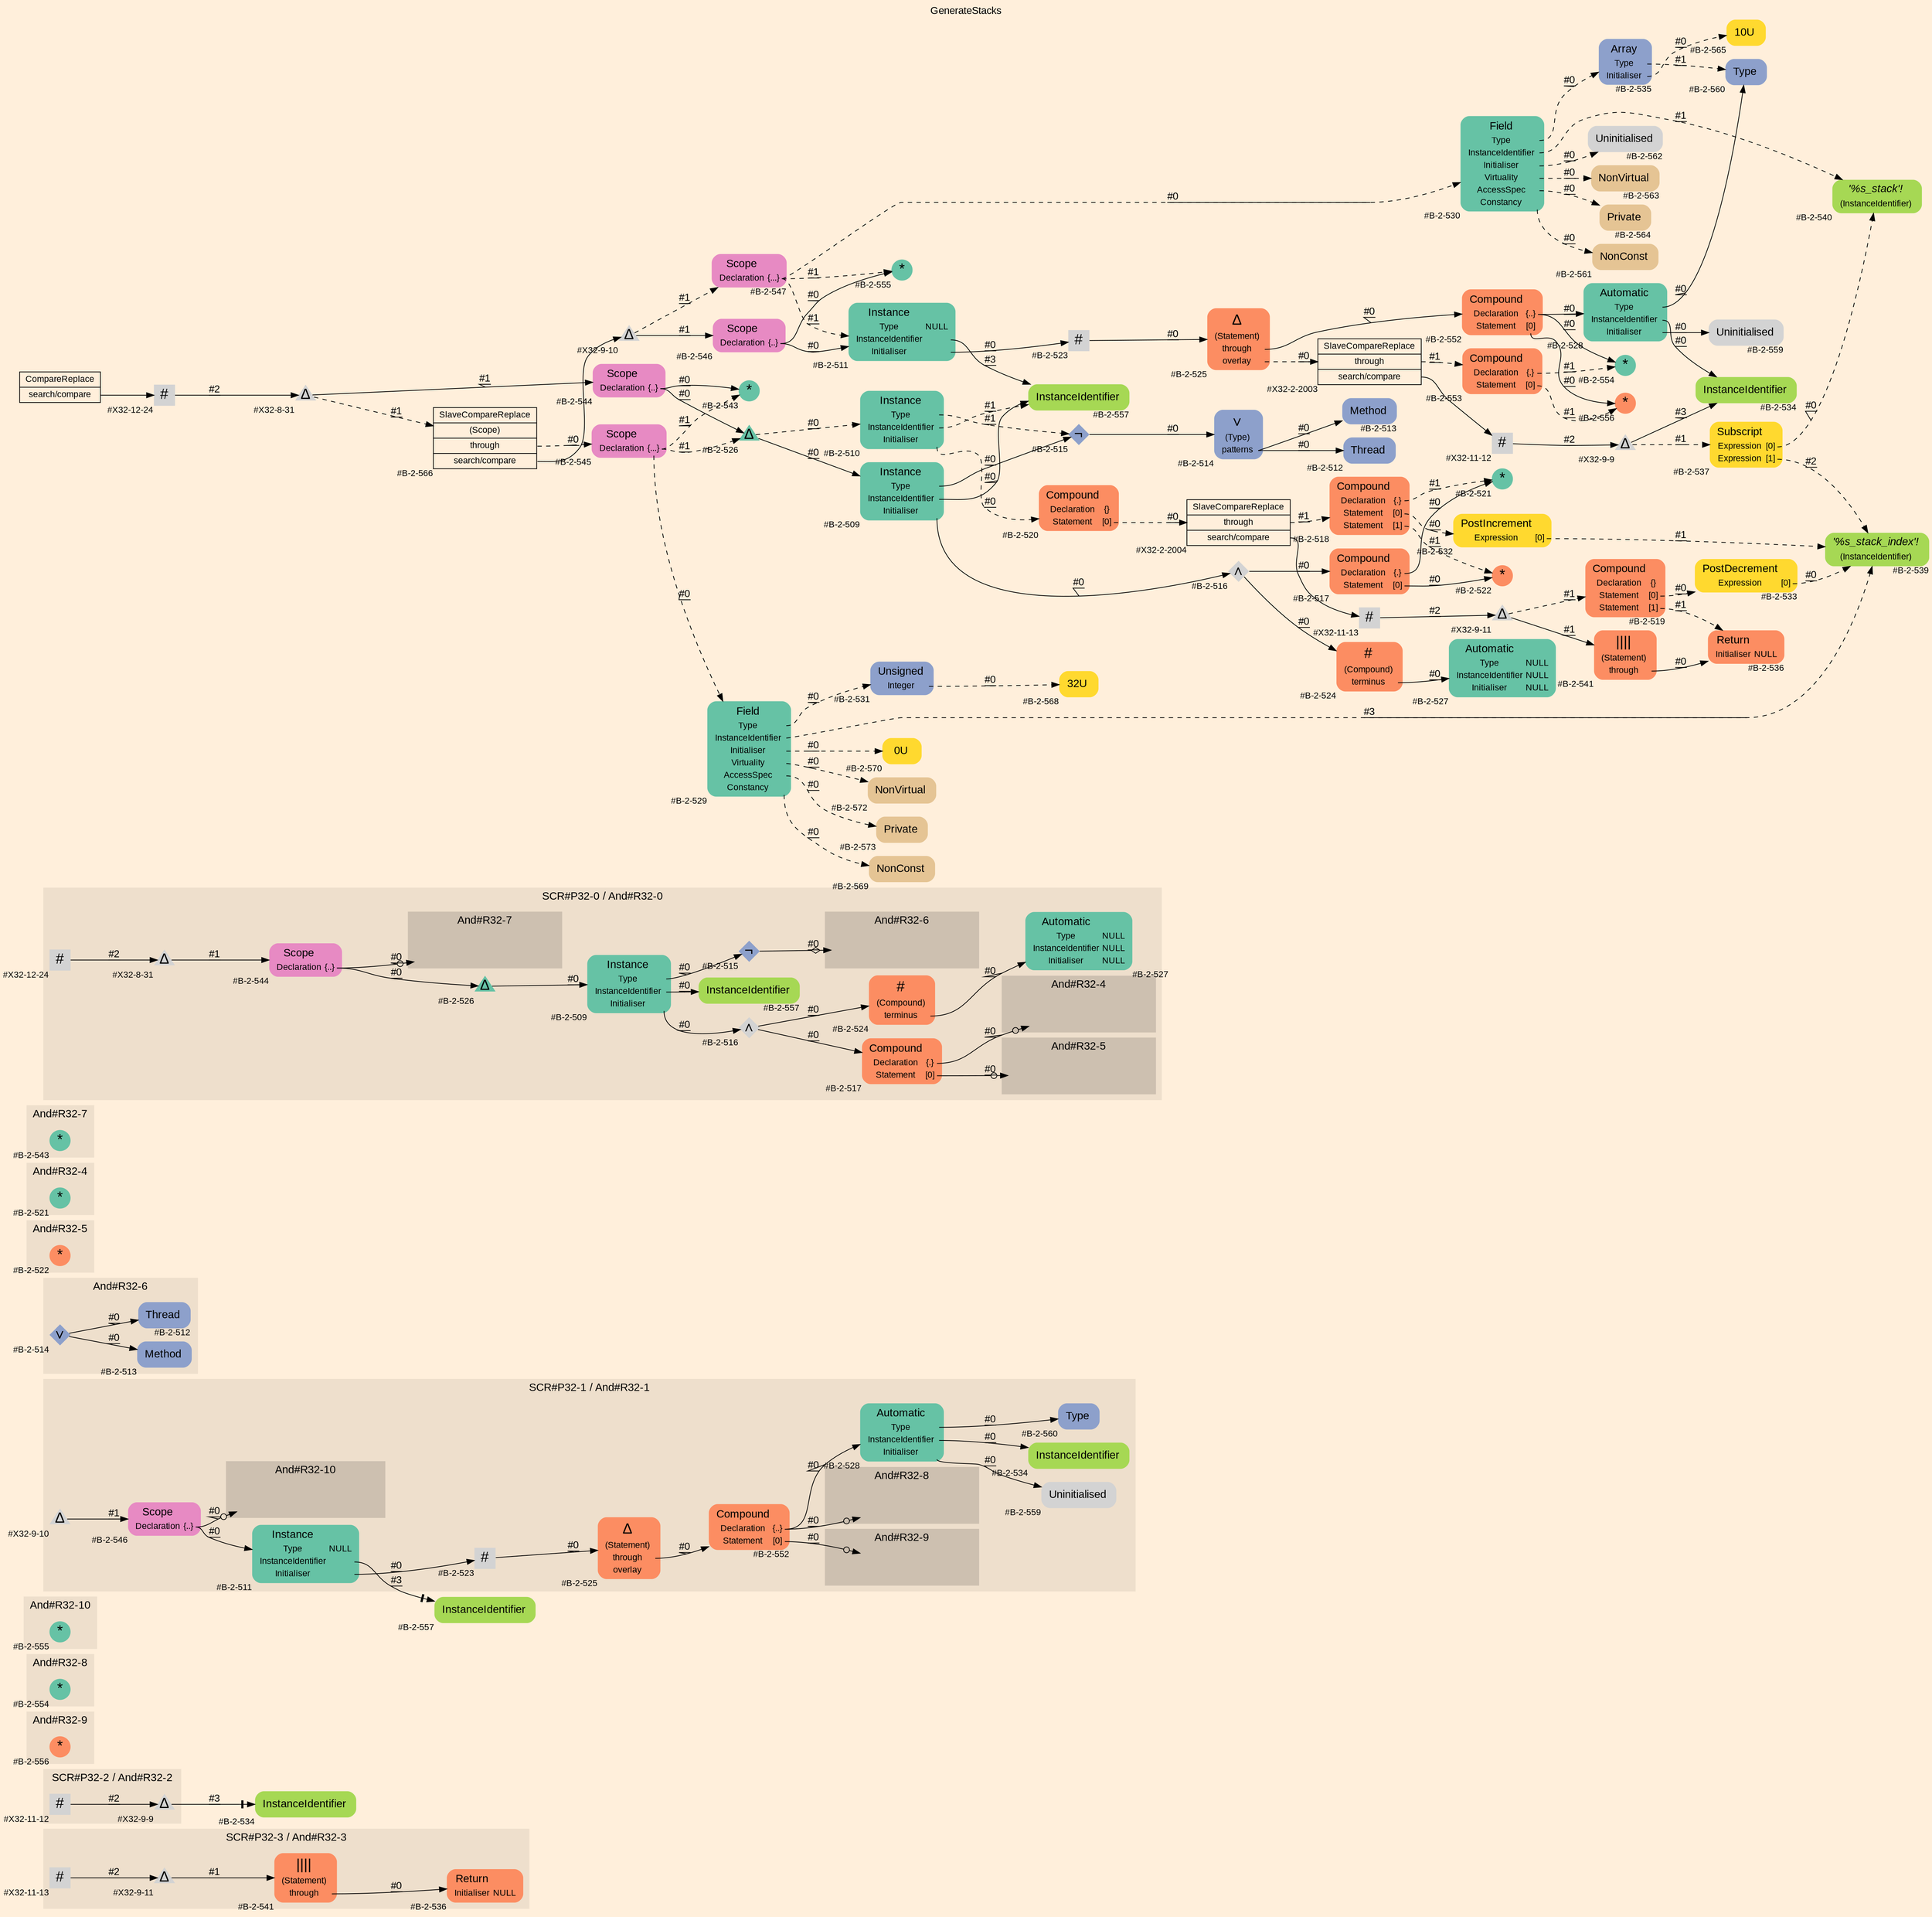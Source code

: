 digraph "GenerateStacks" {
label = "GenerateStacks"
labelloc = t
graph [
    rankdir = "LR"
    ranksep = 0.3
    bgcolor = antiquewhite1
    color = black
    fontcolor = black
    fontname = "Arial"
];
node [
    fontname = "Arial"
];
edge [
    fontname = "Arial"
];

// -------------------- figure And#R32-3 --------------------
// -------- region And#R32-3 ----------
subgraph "clusterAnd#R32-3" {
    label = "SCR#P32-3 / And#R32-3"
    style = "filled"
    color = antiquewhite2
    fontsize = "15"
    // -------- block And#R32-3/#X32-11-13 ----------
    "And#R32-3/#X32-11-13" [
        shape = "square"
        xlabel = "#X32-11-13"
        fontsize = "12"
        fontcolor = black
        label = <<FONT POINT-SIZE="20" COLOR="black">#</FONT>>
        style = "filled"
        penwidth = 0.0
        fixedsize = true
        width = 0.4
        height = 0.4
    ];
    
    // -------- block And#R32-3/#B-2-541 ----------
    "And#R32-3/#B-2-541" [
        shape = "plaintext"
        fillcolor = "/set28/2"
        xlabel = "#B-2-541"
        fontsize = "12"
        fontcolor = black
        label = <<TABLE BORDER="0" CELLBORDER="0" CELLSPACING="0">
         <TR><TD><FONT POINT-SIZE="20" COLOR="black">||||</FONT></TD><TD></TD></TR>
         <TR><TD><FONT POINT-SIZE="12" COLOR="black">(Statement)</FONT></TD><TD PORT="port0"></TD></TR>
         <TR><TD><FONT POINT-SIZE="12" COLOR="black">through</FONT></TD><TD PORT="port1"></TD></TR>
        </TABLE>>
        style = "rounded,filled"
    ];
    
    // -------- block And#R32-3/#X32-9-11 ----------
    "And#R32-3/#X32-9-11" [
        shape = "triangle"
        xlabel = "#X32-9-11"
        fontsize = "12"
        fontcolor = black
        label = <<FONT POINT-SIZE="20" COLOR="black">Δ</FONT>>
        style = "filled"
        penwidth = 0.0
        fixedsize = true
        width = 0.4
        height = 0.4
    ];
    
    // -------- block And#R32-3/#B-2-536 ----------
    "And#R32-3/#B-2-536" [
        shape = "plaintext"
        fillcolor = "/set28/2"
        xlabel = "#B-2-536"
        fontsize = "12"
        fontcolor = black
        label = <<TABLE BORDER="0" CELLBORDER="0" CELLSPACING="0">
         <TR><TD><FONT POINT-SIZE="15" COLOR="black">Return</FONT></TD><TD></TD></TR>
         <TR><TD><FONT POINT-SIZE="12" COLOR="black">Initialiser</FONT></TD><TD PORT="port0"><FONT POINT-SIZE="12" COLOR="black">NULL</FONT></TD></TR>
        </TABLE>>
        style = "rounded,filled"
    ];
    
}

"And#R32-3/#X32-11-13" -> "And#R32-3/#X32-9-11" [
    label = "#2"
    decorate = true
    color = black
    fontcolor = black
];

"And#R32-3/#B-2-541":port1 -> "And#R32-3/#B-2-536" [
    label = "#0"
    decorate = true
    color = black
    fontcolor = black
];

"And#R32-3/#X32-9-11" -> "And#R32-3/#B-2-541" [
    label = "#1"
    decorate = true
    color = black
    fontcolor = black
];


// -------------------- figure And#R32-2 --------------------
// -------- region And#R32-2 ----------
subgraph "clusterAnd#R32-2" {
    label = "SCR#P32-2 / And#R32-2"
    style = "filled"
    color = antiquewhite2
    fontsize = "15"
    // -------- block And#R32-2/#X32-11-12 ----------
    "And#R32-2/#X32-11-12" [
        shape = "square"
        xlabel = "#X32-11-12"
        fontsize = "12"
        fontcolor = black
        label = <<FONT POINT-SIZE="20" COLOR="black">#</FONT>>
        style = "filled"
        penwidth = 0.0
        fixedsize = true
        width = 0.4
        height = 0.4
    ];
    
    // -------- block And#R32-2/#X32-9-9 ----------
    "And#R32-2/#X32-9-9" [
        shape = "triangle"
        xlabel = "#X32-9-9"
        fontsize = "12"
        fontcolor = black
        label = <<FONT POINT-SIZE="20" COLOR="black">Δ</FONT>>
        style = "filled"
        penwidth = 0.0
        fixedsize = true
        width = 0.4
        height = 0.4
    ];
    
}

// -------- block And#R32-2/#B-2-534 ----------
"And#R32-2/#B-2-534" [
    shape = "plaintext"
    fillcolor = "/set28/5"
    xlabel = "#B-2-534"
    fontsize = "12"
    fontcolor = black
    label = <<TABLE BORDER="0" CELLBORDER="0" CELLSPACING="0">
     <TR><TD><FONT POINT-SIZE="15" COLOR="black">InstanceIdentifier</FONT></TD><TD></TD></TR>
    </TABLE>>
    style = "rounded,filled"
];

"And#R32-2/#X32-11-12" -> "And#R32-2/#X32-9-9" [
    label = "#2"
    decorate = true
    color = black
    fontcolor = black
];

"And#R32-2/#X32-9-9" -> "And#R32-2/#B-2-534" [
    arrowhead="normalnonetee"
    label = "#3"
    decorate = true
    color = black
    fontcolor = black
];


// -------------------- figure And#R32-9 --------------------
// -------- region And#R32-9 ----------
subgraph "clusterAnd#R32-9" {
    label = "And#R32-9"
    style = "filled"
    color = antiquewhite2
    fontsize = "15"
    // -------- block And#R32-9/#B-2-556 ----------
    "And#R32-9/#B-2-556" [
        shape = "circle"
        fillcolor = "/set28/2"
        xlabel = "#B-2-556"
        fontsize = "12"
        fontcolor = black
        label = <<FONT POINT-SIZE="20" COLOR="black">*</FONT>>
        style = "filled"
        penwidth = 0.0
        fixedsize = true
        width = 0.4
        height = 0.4
    ];
    
}


// -------------------- figure And#R32-8 --------------------
// -------- region And#R32-8 ----------
subgraph "clusterAnd#R32-8" {
    label = "And#R32-8"
    style = "filled"
    color = antiquewhite2
    fontsize = "15"
    // -------- block And#R32-8/#B-2-554 ----------
    "And#R32-8/#B-2-554" [
        shape = "circle"
        fillcolor = "/set28/1"
        xlabel = "#B-2-554"
        fontsize = "12"
        fontcolor = black
        label = <<FONT POINT-SIZE="20" COLOR="black">*</FONT>>
        style = "filled"
        penwidth = 0.0
        fixedsize = true
        width = 0.4
        height = 0.4
    ];
    
}


// -------------------- figure And#R32-10 --------------------
// -------- region And#R32-10 ----------
subgraph "clusterAnd#R32-10" {
    label = "And#R32-10"
    style = "filled"
    color = antiquewhite2
    fontsize = "15"
    // -------- block And#R32-10/#B-2-555 ----------
    "And#R32-10/#B-2-555" [
        shape = "circle"
        fillcolor = "/set28/1"
        xlabel = "#B-2-555"
        fontsize = "12"
        fontcolor = black
        label = <<FONT POINT-SIZE="20" COLOR="black">*</FONT>>
        style = "filled"
        penwidth = 0.0
        fixedsize = true
        width = 0.4
        height = 0.4
    ];
    
}


// -------------------- figure And#R32-1 --------------------
// -------- region And#R32-1 ----------
subgraph "clusterAnd#R32-1" {
    label = "SCR#P32-1 / And#R32-1"
    style = "filled"
    color = antiquewhite2
    fontsize = "15"
    // -------- block And#R32-1/#B-2-552 ----------
    "And#R32-1/#B-2-552" [
        shape = "plaintext"
        fillcolor = "/set28/2"
        xlabel = "#B-2-552"
        fontsize = "12"
        fontcolor = black
        label = <<TABLE BORDER="0" CELLBORDER="0" CELLSPACING="0">
         <TR><TD><FONT POINT-SIZE="15" COLOR="black">Compound</FONT></TD><TD></TD></TR>
         <TR><TD><FONT POINT-SIZE="12" COLOR="black">Declaration</FONT></TD><TD PORT="port0"><FONT POINT-SIZE="12" COLOR="black">{..}</FONT></TD></TR>
         <TR><TD><FONT POINT-SIZE="12" COLOR="black">Statement</FONT></TD><TD PORT="port1"><FONT POINT-SIZE="12" COLOR="black">[0]</FONT></TD></TR>
        </TABLE>>
        style = "rounded,filled"
    ];
    
    // -------- block And#R32-1/#B-2-534 ----------
    "And#R32-1/#B-2-534" [
        shape = "plaintext"
        fillcolor = "/set28/5"
        xlabel = "#B-2-534"
        fontsize = "12"
        fontcolor = black
        label = <<TABLE BORDER="0" CELLBORDER="0" CELLSPACING="0">
         <TR><TD><FONT POINT-SIZE="15" COLOR="black">InstanceIdentifier</FONT></TD><TD></TD></TR>
        </TABLE>>
        style = "rounded,filled"
    ];
    
    // -------- block And#R32-1/#B-2-546 ----------
    "And#R32-1/#B-2-546" [
        shape = "plaintext"
        fillcolor = "/set28/4"
        xlabel = "#B-2-546"
        fontsize = "12"
        fontcolor = black
        label = <<TABLE BORDER="0" CELLBORDER="0" CELLSPACING="0">
         <TR><TD><FONT POINT-SIZE="15" COLOR="black">Scope</FONT></TD><TD></TD></TR>
         <TR><TD><FONT POINT-SIZE="12" COLOR="black">Declaration</FONT></TD><TD PORT="port0"><FONT POINT-SIZE="12" COLOR="black">{..}</FONT></TD></TR>
        </TABLE>>
        style = "rounded,filled"
    ];
    
    // -------- block And#R32-1/#B-2-559 ----------
    "And#R32-1/#B-2-559" [
        shape = "plaintext"
        xlabel = "#B-2-559"
        fontsize = "12"
        fontcolor = black
        label = <<TABLE BORDER="0" CELLBORDER="0" CELLSPACING="0">
         <TR><TD><FONT POINT-SIZE="15" COLOR="black">Uninitialised</FONT></TD><TD></TD></TR>
        </TABLE>>
        style = "rounded,filled"
    ];
    
    // -------- block And#R32-1/#X32-9-10 ----------
    "And#R32-1/#X32-9-10" [
        shape = "triangle"
        xlabel = "#X32-9-10"
        fontsize = "12"
        fontcolor = black
        label = <<FONT POINT-SIZE="20" COLOR="black">Δ</FONT>>
        style = "filled"
        penwidth = 0.0
        fixedsize = true
        width = 0.4
        height = 0.4
    ];
    
    // -------- block And#R32-1/#B-2-528 ----------
    "And#R32-1/#B-2-528" [
        shape = "plaintext"
        fillcolor = "/set28/1"
        xlabel = "#B-2-528"
        fontsize = "12"
        fontcolor = black
        label = <<TABLE BORDER="0" CELLBORDER="0" CELLSPACING="0">
         <TR><TD><FONT POINT-SIZE="15" COLOR="black">Automatic</FONT></TD><TD></TD></TR>
         <TR><TD><FONT POINT-SIZE="12" COLOR="black">Type</FONT></TD><TD PORT="port0"></TD></TR>
         <TR><TD><FONT POINT-SIZE="12" COLOR="black">InstanceIdentifier</FONT></TD><TD PORT="port1"></TD></TR>
         <TR><TD><FONT POINT-SIZE="12" COLOR="black">Initialiser</FONT></TD><TD PORT="port2"></TD></TR>
        </TABLE>>
        style = "rounded,filled"
    ];
    
    // -------- block And#R32-1/#B-2-523 ----------
    "And#R32-1/#B-2-523" [
        shape = "square"
        xlabel = "#B-2-523"
        fontsize = "12"
        fontcolor = black
        label = <<FONT POINT-SIZE="20" COLOR="black">#</FONT>>
        style = "filled"
        penwidth = 0.0
        fixedsize = true
        width = 0.4
        height = 0.4
    ];
    
    // -------- block And#R32-1/#B-2-511 ----------
    "And#R32-1/#B-2-511" [
        shape = "plaintext"
        fillcolor = "/set28/1"
        xlabel = "#B-2-511"
        fontsize = "12"
        fontcolor = black
        label = <<TABLE BORDER="0" CELLBORDER="0" CELLSPACING="0">
         <TR><TD><FONT POINT-SIZE="15" COLOR="black">Instance</FONT></TD><TD></TD></TR>
         <TR><TD><FONT POINT-SIZE="12" COLOR="black">Type</FONT></TD><TD PORT="port0"><FONT POINT-SIZE="12" COLOR="black">NULL</FONT></TD></TR>
         <TR><TD><FONT POINT-SIZE="12" COLOR="black">InstanceIdentifier</FONT></TD><TD PORT="port1"></TD></TR>
         <TR><TD><FONT POINT-SIZE="12" COLOR="black">Initialiser</FONT></TD><TD PORT="port2"></TD></TR>
        </TABLE>>
        style = "rounded,filled"
    ];
    
    // -------- block And#R32-1/#B-2-525 ----------
    "And#R32-1/#B-2-525" [
        shape = "plaintext"
        fillcolor = "/set28/2"
        xlabel = "#B-2-525"
        fontsize = "12"
        fontcolor = black
        label = <<TABLE BORDER="0" CELLBORDER="0" CELLSPACING="0">
         <TR><TD><FONT POINT-SIZE="20" COLOR="black">Δ</FONT></TD><TD></TD></TR>
         <TR><TD><FONT POINT-SIZE="12" COLOR="black">(Statement)</FONT></TD><TD PORT="port0"></TD></TR>
         <TR><TD><FONT POINT-SIZE="12" COLOR="black">through</FONT></TD><TD PORT="port1"></TD></TR>
         <TR><TD><FONT POINT-SIZE="12" COLOR="black">overlay</FONT></TD><TD PORT="port2"></TD></TR>
        </TABLE>>
        style = "rounded,filled"
    ];
    
    // -------- block And#R32-1/#B-2-560 ----------
    "And#R32-1/#B-2-560" [
        shape = "plaintext"
        fillcolor = "/set28/3"
        xlabel = "#B-2-560"
        fontsize = "12"
        fontcolor = black
        label = <<TABLE BORDER="0" CELLBORDER="0" CELLSPACING="0">
         <TR><TD><FONT POINT-SIZE="15" COLOR="black">Type</FONT></TD><TD></TD></TR>
        </TABLE>>
        style = "rounded,filled"
    ];
    
    // -------- region And#R32-1/And#R32-8 ----------
    subgraph "clusterAnd#R32-1/And#R32-8" {
        label = "And#R32-8"
        style = "filled"
        color = antiquewhite3
        fontsize = "15"
        // -------- block And#R32-1/And#R32-8/#B-2-554 ----------
        "And#R32-1/And#R32-8/#B-2-554" [
            shape = none
            fillcolor = "/set28/1"
            xlabel = "#B-2-554"
            fontsize = "12"
            fontcolor = black
            style = "invisible"
        ];
        
    }
    
    // -------- region And#R32-1/And#R32-9 ----------
    subgraph "clusterAnd#R32-1/And#R32-9" {
        label = "And#R32-9"
        style = "filled"
        color = antiquewhite3
        fontsize = "15"
        // -------- block And#R32-1/And#R32-9/#B-2-556 ----------
        "And#R32-1/And#R32-9/#B-2-556" [
            shape = none
            fillcolor = "/set28/2"
            xlabel = "#B-2-556"
            fontsize = "12"
            fontcolor = black
            style = "invisible"
        ];
        
    }
    
    // -------- region And#R32-1/And#R32-10 ----------
    subgraph "clusterAnd#R32-1/And#R32-10" {
        label = "And#R32-10"
        style = "filled"
        color = antiquewhite3
        fontsize = "15"
        // -------- block And#R32-1/And#R32-10/#B-2-555 ----------
        "And#R32-1/And#R32-10/#B-2-555" [
            shape = none
            fillcolor = "/set28/1"
            xlabel = "#B-2-555"
            fontsize = "12"
            fontcolor = black
            style = "invisible"
        ];
        
    }
    
}

// -------- block And#R32-1/#B-2-557 ----------
"And#R32-1/#B-2-557" [
    shape = "plaintext"
    fillcolor = "/set28/5"
    xlabel = "#B-2-557"
    fontsize = "12"
    fontcolor = black
    label = <<TABLE BORDER="0" CELLBORDER="0" CELLSPACING="0">
     <TR><TD><FONT POINT-SIZE="15" COLOR="black">InstanceIdentifier</FONT></TD><TD></TD></TR>
    </TABLE>>
    style = "rounded,filled"
];

"And#R32-1/#B-2-552":port0 -> "And#R32-1/And#R32-8/#B-2-554" [
    arrowhead="normalnoneodot"
    label = "#0"
    decorate = true
    color = black
    fontcolor = black
];

"And#R32-1/#B-2-552":port0 -> "And#R32-1/#B-2-528" [
    label = "#0"
    decorate = true
    color = black
    fontcolor = black
];

"And#R32-1/#B-2-552":port1 -> "And#R32-1/And#R32-9/#B-2-556" [
    arrowhead="normalnoneodot"
    label = "#0"
    decorate = true
    color = black
    fontcolor = black
];

"And#R32-1/#B-2-546":port0 -> "And#R32-1/And#R32-10/#B-2-555" [
    arrowhead="normalnoneodot"
    label = "#0"
    decorate = true
    color = black
    fontcolor = black
];

"And#R32-1/#B-2-546":port0 -> "And#R32-1/#B-2-511" [
    label = "#0"
    decorate = true
    color = black
    fontcolor = black
];

"And#R32-1/#X32-9-10" -> "And#R32-1/#B-2-546" [
    label = "#1"
    decorate = true
    color = black
    fontcolor = black
];

"And#R32-1/#B-2-528":port0 -> "And#R32-1/#B-2-560" [
    label = "#0"
    decorate = true
    color = black
    fontcolor = black
];

"And#R32-1/#B-2-528":port1 -> "And#R32-1/#B-2-534" [
    label = "#0"
    decorate = true
    color = black
    fontcolor = black
];

"And#R32-1/#B-2-528":port2 -> "And#R32-1/#B-2-559" [
    label = "#0"
    decorate = true
    color = black
    fontcolor = black
];

"And#R32-1/#B-2-523" -> "And#R32-1/#B-2-525" [
    label = "#0"
    decorate = true
    color = black
    fontcolor = black
];

"And#R32-1/#B-2-511":port1 -> "And#R32-1/#B-2-557" [
    arrowhead="normalnonetee"
    label = "#3"
    decorate = true
    color = black
    fontcolor = black
];

"And#R32-1/#B-2-511":port2 -> "And#R32-1/#B-2-523" [
    label = "#0"
    decorate = true
    color = black
    fontcolor = black
];

"And#R32-1/#B-2-525":port1 -> "And#R32-1/#B-2-552" [
    label = "#0"
    decorate = true
    color = black
    fontcolor = black
];


// -------------------- figure And#R32-6 --------------------
// -------- region And#R32-6 ----------
subgraph "clusterAnd#R32-6" {
    label = "And#R32-6"
    style = "filled"
    color = antiquewhite2
    fontsize = "15"
    // -------- block And#R32-6/#B-2-514 ----------
    "And#R32-6/#B-2-514" [
        shape = "diamond"
        fillcolor = "/set28/3"
        xlabel = "#B-2-514"
        fontsize = "12"
        fontcolor = black
        label = <<FONT POINT-SIZE="20" COLOR="black">∨</FONT>>
        style = "filled"
        penwidth = 0.0
        fixedsize = true
        width = 0.4
        height = 0.4
    ];
    
    // -------- block And#R32-6/#B-2-513 ----------
    "And#R32-6/#B-2-513" [
        shape = "plaintext"
        fillcolor = "/set28/3"
        xlabel = "#B-2-513"
        fontsize = "12"
        fontcolor = black
        label = <<TABLE BORDER="0" CELLBORDER="0" CELLSPACING="0">
         <TR><TD><FONT POINT-SIZE="15" COLOR="black">Method</FONT></TD><TD></TD></TR>
        </TABLE>>
        style = "rounded,filled"
    ];
    
    // -------- block And#R32-6/#B-2-512 ----------
    "And#R32-6/#B-2-512" [
        shape = "plaintext"
        fillcolor = "/set28/3"
        xlabel = "#B-2-512"
        fontsize = "12"
        fontcolor = black
        label = <<TABLE BORDER="0" CELLBORDER="0" CELLSPACING="0">
         <TR><TD><FONT POINT-SIZE="15" COLOR="black">Thread</FONT></TD><TD></TD></TR>
        </TABLE>>
        style = "rounded,filled"
    ];
    
}

"And#R32-6/#B-2-514" -> "And#R32-6/#B-2-512" [
    label = "#0"
    decorate = true
    color = black
    fontcolor = black
];

"And#R32-6/#B-2-514" -> "And#R32-6/#B-2-513" [
    label = "#0"
    decorate = true
    color = black
    fontcolor = black
];


// -------------------- figure And#R32-5 --------------------
// -------- region And#R32-5 ----------
subgraph "clusterAnd#R32-5" {
    label = "And#R32-5"
    style = "filled"
    color = antiquewhite2
    fontsize = "15"
    // -------- block And#R32-5/#B-2-522 ----------
    "And#R32-5/#B-2-522" [
        shape = "circle"
        fillcolor = "/set28/2"
        xlabel = "#B-2-522"
        fontsize = "12"
        fontcolor = black
        label = <<FONT POINT-SIZE="20" COLOR="black">*</FONT>>
        style = "filled"
        penwidth = 0.0
        fixedsize = true
        width = 0.4
        height = 0.4
    ];
    
}


// -------------------- figure And#R32-4 --------------------
// -------- region And#R32-4 ----------
subgraph "clusterAnd#R32-4" {
    label = "And#R32-4"
    style = "filled"
    color = antiquewhite2
    fontsize = "15"
    // -------- block And#R32-4/#B-2-521 ----------
    "And#R32-4/#B-2-521" [
        shape = "circle"
        fillcolor = "/set28/1"
        xlabel = "#B-2-521"
        fontsize = "12"
        fontcolor = black
        label = <<FONT POINT-SIZE="20" COLOR="black">*</FONT>>
        style = "filled"
        penwidth = 0.0
        fixedsize = true
        width = 0.4
        height = 0.4
    ];
    
}


// -------------------- figure And#R32-7 --------------------
// -------- region And#R32-7 ----------
subgraph "clusterAnd#R32-7" {
    label = "And#R32-7"
    style = "filled"
    color = antiquewhite2
    fontsize = "15"
    // -------- block And#R32-7/#B-2-543 ----------
    "And#R32-7/#B-2-543" [
        shape = "circle"
        fillcolor = "/set28/1"
        xlabel = "#B-2-543"
        fontsize = "12"
        fontcolor = black
        label = <<FONT POINT-SIZE="20" COLOR="black">*</FONT>>
        style = "filled"
        penwidth = 0.0
        fixedsize = true
        width = 0.4
        height = 0.4
    ];
    
}


// -------------------- figure And#R32-0 --------------------
// -------- region And#R32-0 ----------
subgraph "clusterAnd#R32-0" {
    label = "SCR#P32-0 / And#R32-0"
    style = "filled"
    color = antiquewhite2
    fontsize = "15"
    // -------- block And#R32-0/#X32-8-31 ----------
    "And#R32-0/#X32-8-31" [
        shape = "triangle"
        xlabel = "#X32-8-31"
        fontsize = "12"
        fontcolor = black
        label = <<FONT POINT-SIZE="20" COLOR="black">Δ</FONT>>
        style = "filled"
        penwidth = 0.0
        fixedsize = true
        width = 0.4
        height = 0.4
    ];
    
    // -------- block And#R32-0/#B-2-527 ----------
    "And#R32-0/#B-2-527" [
        shape = "plaintext"
        fillcolor = "/set28/1"
        xlabel = "#B-2-527"
        fontsize = "12"
        fontcolor = black
        label = <<TABLE BORDER="0" CELLBORDER="0" CELLSPACING="0">
         <TR><TD><FONT POINT-SIZE="15" COLOR="black">Automatic</FONT></TD><TD></TD></TR>
         <TR><TD><FONT POINT-SIZE="12" COLOR="black">Type</FONT></TD><TD PORT="port0"><FONT POINT-SIZE="12" COLOR="black">NULL</FONT></TD></TR>
         <TR><TD><FONT POINT-SIZE="12" COLOR="black">InstanceIdentifier</FONT></TD><TD PORT="port1"><FONT POINT-SIZE="12" COLOR="black">NULL</FONT></TD></TR>
         <TR><TD><FONT POINT-SIZE="12" COLOR="black">Initialiser</FONT></TD><TD PORT="port2"><FONT POINT-SIZE="12" COLOR="black">NULL</FONT></TD></TR>
        </TABLE>>
        style = "rounded,filled"
    ];
    
    // -------- block And#R32-0/#B-2-517 ----------
    "And#R32-0/#B-2-517" [
        shape = "plaintext"
        fillcolor = "/set28/2"
        xlabel = "#B-2-517"
        fontsize = "12"
        fontcolor = black
        label = <<TABLE BORDER="0" CELLBORDER="0" CELLSPACING="0">
         <TR><TD><FONT POINT-SIZE="15" COLOR="black">Compound</FONT></TD><TD></TD></TR>
         <TR><TD><FONT POINT-SIZE="12" COLOR="black">Declaration</FONT></TD><TD PORT="port0"><FONT POINT-SIZE="12" COLOR="black">{.}</FONT></TD></TR>
         <TR><TD><FONT POINT-SIZE="12" COLOR="black">Statement</FONT></TD><TD PORT="port1"><FONT POINT-SIZE="12" COLOR="black">[0]</FONT></TD></TR>
        </TABLE>>
        style = "rounded,filled"
    ];
    
    // -------- block And#R32-0/#B-2-557 ----------
    "And#R32-0/#B-2-557" [
        shape = "plaintext"
        fillcolor = "/set28/5"
        xlabel = "#B-2-557"
        fontsize = "12"
        fontcolor = black
        label = <<TABLE BORDER="0" CELLBORDER="0" CELLSPACING="0">
         <TR><TD><FONT POINT-SIZE="15" COLOR="black">InstanceIdentifier</FONT></TD><TD></TD></TR>
        </TABLE>>
        style = "rounded,filled"
    ];
    
    // -------- block And#R32-0/#B-2-524 ----------
    "And#R32-0/#B-2-524" [
        shape = "plaintext"
        fillcolor = "/set28/2"
        xlabel = "#B-2-524"
        fontsize = "12"
        fontcolor = black
        label = <<TABLE BORDER="0" CELLBORDER="0" CELLSPACING="0">
         <TR><TD><FONT POINT-SIZE="20" COLOR="black">#</FONT></TD><TD></TD></TR>
         <TR><TD><FONT POINT-SIZE="12" COLOR="black">(Compound)</FONT></TD><TD PORT="port0"></TD></TR>
         <TR><TD><FONT POINT-SIZE="12" COLOR="black">terminus</FONT></TD><TD PORT="port1"></TD></TR>
        </TABLE>>
        style = "rounded,filled"
    ];
    
    // -------- block And#R32-0/#B-2-526 ----------
    "And#R32-0/#B-2-526" [
        shape = "triangle"
        fillcolor = "/set28/1"
        xlabel = "#B-2-526"
        fontsize = "12"
        fontcolor = black
        label = <<FONT POINT-SIZE="20" COLOR="black">Δ</FONT>>
        style = "filled"
        penwidth = 0.0
        fixedsize = true
        width = 0.4
        height = 0.4
    ];
    
    // -------- block And#R32-0/#B-2-515 ----------
    "And#R32-0/#B-2-515" [
        shape = "diamond"
        fillcolor = "/set28/3"
        xlabel = "#B-2-515"
        fontsize = "12"
        fontcolor = black
        label = <<FONT POINT-SIZE="20" COLOR="black">¬</FONT>>
        style = "filled"
        penwidth = 0.0
        fixedsize = true
        width = 0.4
        height = 0.4
    ];
    
    // -------- block And#R32-0/#B-2-509 ----------
    "And#R32-0/#B-2-509" [
        shape = "plaintext"
        fillcolor = "/set28/1"
        xlabel = "#B-2-509"
        fontsize = "12"
        fontcolor = black
        label = <<TABLE BORDER="0" CELLBORDER="0" CELLSPACING="0">
         <TR><TD><FONT POINT-SIZE="15" COLOR="black">Instance</FONT></TD><TD></TD></TR>
         <TR><TD><FONT POINT-SIZE="12" COLOR="black">Type</FONT></TD><TD PORT="port0"></TD></TR>
         <TR><TD><FONT POINT-SIZE="12" COLOR="black">InstanceIdentifier</FONT></TD><TD PORT="port1"></TD></TR>
         <TR><TD><FONT POINT-SIZE="12" COLOR="black">Initialiser</FONT></TD><TD PORT="port2"></TD></TR>
        </TABLE>>
        style = "rounded,filled"
    ];
    
    // -------- block And#R32-0/#B-2-516 ----------
    "And#R32-0/#B-2-516" [
        shape = "diamond"
        xlabel = "#B-2-516"
        fontsize = "12"
        fontcolor = black
        label = <<FONT POINT-SIZE="20" COLOR="black">∧</FONT>>
        style = "filled"
        penwidth = 0.0
        fixedsize = true
        width = 0.4
        height = 0.4
    ];
    
    // -------- block And#R32-0/#B-2-544 ----------
    "And#R32-0/#B-2-544" [
        shape = "plaintext"
        fillcolor = "/set28/4"
        xlabel = "#B-2-544"
        fontsize = "12"
        fontcolor = black
        label = <<TABLE BORDER="0" CELLBORDER="0" CELLSPACING="0">
         <TR><TD><FONT POINT-SIZE="15" COLOR="black">Scope</FONT></TD><TD></TD></TR>
         <TR><TD><FONT POINT-SIZE="12" COLOR="black">Declaration</FONT></TD><TD PORT="port0"><FONT POINT-SIZE="12" COLOR="black">{..}</FONT></TD></TR>
        </TABLE>>
        style = "rounded,filled"
    ];
    
    // -------- block And#R32-0/#X32-12-24 ----------
    "And#R32-0/#X32-12-24" [
        shape = "square"
        xlabel = "#X32-12-24"
        fontsize = "12"
        fontcolor = black
        label = <<FONT POINT-SIZE="20" COLOR="black">#</FONT>>
        style = "filled"
        penwidth = 0.0
        fixedsize = true
        width = 0.4
        height = 0.4
    ];
    
    // -------- region And#R32-0/And#R32-4 ----------
    subgraph "clusterAnd#R32-0/And#R32-4" {
        label = "And#R32-4"
        style = "filled"
        color = antiquewhite3
        fontsize = "15"
        // -------- block And#R32-0/And#R32-4/#B-2-521 ----------
        "And#R32-0/And#R32-4/#B-2-521" [
            shape = none
            fillcolor = "/set28/1"
            xlabel = "#B-2-521"
            fontsize = "12"
            fontcolor = black
            style = "invisible"
        ];
        
    }
    
    // -------- region And#R32-0/And#R32-5 ----------
    subgraph "clusterAnd#R32-0/And#R32-5" {
        label = "And#R32-5"
        style = "filled"
        color = antiquewhite3
        fontsize = "15"
        // -------- block And#R32-0/And#R32-5/#B-2-522 ----------
        "And#R32-0/And#R32-5/#B-2-522" [
            shape = none
            fillcolor = "/set28/2"
            xlabel = "#B-2-522"
            fontsize = "12"
            fontcolor = black
            style = "invisible"
        ];
        
    }
    
    // -------- region And#R32-0/And#R32-6 ----------
    subgraph "clusterAnd#R32-0/And#R32-6" {
        label = "And#R32-6"
        style = "filled"
        color = antiquewhite3
        fontsize = "15"
        // -------- block And#R32-0/And#R32-6/#B-2-514 ----------
        "And#R32-0/And#R32-6/#B-2-514" [
            shape = none
            fillcolor = "/set28/3"
            xlabel = "#B-2-514"
            fontsize = "12"
            fontcolor = black
            style = "invisible"
        ];
        
    }
    
    // -------- region And#R32-0/And#R32-7 ----------
    subgraph "clusterAnd#R32-0/And#R32-7" {
        label = "And#R32-7"
        style = "filled"
        color = antiquewhite3
        fontsize = "15"
        // -------- block And#R32-0/And#R32-7/#B-2-543 ----------
        "And#R32-0/And#R32-7/#B-2-543" [
            shape = none
            fillcolor = "/set28/1"
            xlabel = "#B-2-543"
            fontsize = "12"
            fontcolor = black
            style = "invisible"
        ];
        
    }
    
}

"And#R32-0/#X32-8-31" -> "And#R32-0/#B-2-544" [
    label = "#1"
    decorate = true
    color = black
    fontcolor = black
];

"And#R32-0/#B-2-517":port0 -> "And#R32-0/And#R32-4/#B-2-521" [
    arrowhead="normalnoneodot"
    label = "#0"
    decorate = true
    color = black
    fontcolor = black
];

"And#R32-0/#B-2-517":port1 -> "And#R32-0/And#R32-5/#B-2-522" [
    arrowhead="normalnoneodot"
    label = "#0"
    decorate = true
    color = black
    fontcolor = black
];

"And#R32-0/#B-2-524":port1 -> "And#R32-0/#B-2-527" [
    label = "#0"
    decorate = true
    color = black
    fontcolor = black
];

"And#R32-0/#B-2-526" -> "And#R32-0/#B-2-509" [
    label = "#0"
    decorate = true
    color = black
    fontcolor = black
];

"And#R32-0/#B-2-515" -> "And#R32-0/And#R32-6/#B-2-514" [
    arrowhead="normalnoneodiamond"
    label = "#0"
    decorate = true
    color = black
    fontcolor = black
];

"And#R32-0/#B-2-509":port0 -> "And#R32-0/#B-2-515" [
    label = "#0"
    decorate = true
    color = black
    fontcolor = black
];

"And#R32-0/#B-2-509":port1 -> "And#R32-0/#B-2-557" [
    label = "#0"
    decorate = true
    color = black
    fontcolor = black
];

"And#R32-0/#B-2-509":port2 -> "And#R32-0/#B-2-516" [
    label = "#0"
    decorate = true
    color = black
    fontcolor = black
];

"And#R32-0/#B-2-516" -> "And#R32-0/#B-2-517" [
    label = "#0"
    decorate = true
    color = black
    fontcolor = black
];

"And#R32-0/#B-2-516" -> "And#R32-0/#B-2-524" [
    label = "#0"
    decorate = true
    color = black
    fontcolor = black
];

"And#R32-0/#B-2-544":port0 -> "And#R32-0/#B-2-526" [
    label = "#0"
    decorate = true
    color = black
    fontcolor = black
];

"And#R32-0/#B-2-544":port0 -> "And#R32-0/And#R32-7/#B-2-543" [
    arrowhead="normalnoneodot"
    label = "#0"
    decorate = true
    color = black
    fontcolor = black
];

"And#R32-0/#X32-12-24" -> "And#R32-0/#X32-8-31" [
    label = "#2"
    decorate = true
    color = black
    fontcolor = black
];


// -------------------- transformation figure --------------------
// -------- block CR#X32-10-32 ----------
"CR#X32-10-32" [
    shape = "record"
    fillcolor = antiquewhite1
    fontsize = "12"
    fontcolor = black
    label = "<fixed> CompareReplace | <port0> search/compare"
    style = "filled"
    color = black
];

// -------- block #X32-12-24 ----------
"#X32-12-24" [
    shape = "square"
    xlabel = "#X32-12-24"
    fontsize = "12"
    fontcolor = black
    label = <<FONT POINT-SIZE="20" COLOR="black">#</FONT>>
    style = "filled"
    penwidth = 0.0
    fixedsize = true
    width = 0.4
    height = 0.4
];

// -------- block #X32-8-31 ----------
"#X32-8-31" [
    shape = "triangle"
    xlabel = "#X32-8-31"
    fontsize = "12"
    fontcolor = black
    label = <<FONT POINT-SIZE="20" COLOR="black">Δ</FONT>>
    style = "filled"
    penwidth = 0.0
    fixedsize = true
    width = 0.4
    height = 0.4
];

// -------- block #B-2-544 ----------
"#B-2-544" [
    shape = "plaintext"
    fillcolor = "/set28/4"
    xlabel = "#B-2-544"
    fontsize = "12"
    fontcolor = black
    label = <<TABLE BORDER="0" CELLBORDER="0" CELLSPACING="0">
     <TR><TD><FONT POINT-SIZE="15" COLOR="black">Scope</FONT></TD><TD></TD></TR>
     <TR><TD><FONT POINT-SIZE="12" COLOR="black">Declaration</FONT></TD><TD PORT="port0"><FONT POINT-SIZE="12" COLOR="black">{..}</FONT></TD></TR>
    </TABLE>>
    style = "rounded,filled"
];

// -------- block #B-2-526 ----------
"#B-2-526" [
    shape = "triangle"
    fillcolor = "/set28/1"
    xlabel = "#B-2-526"
    fontsize = "12"
    fontcolor = black
    label = <<FONT POINT-SIZE="20" COLOR="black">Δ</FONT>>
    style = "filled"
    penwidth = 0.0
    fixedsize = true
    width = 0.4
    height = 0.4
];

// -------- block #B-2-509 ----------
"#B-2-509" [
    shape = "plaintext"
    fillcolor = "/set28/1"
    xlabel = "#B-2-509"
    fontsize = "12"
    fontcolor = black
    label = <<TABLE BORDER="0" CELLBORDER="0" CELLSPACING="0">
     <TR><TD><FONT POINT-SIZE="15" COLOR="black">Instance</FONT></TD><TD></TD></TR>
     <TR><TD><FONT POINT-SIZE="12" COLOR="black">Type</FONT></TD><TD PORT="port0"></TD></TR>
     <TR><TD><FONT POINT-SIZE="12" COLOR="black">InstanceIdentifier</FONT></TD><TD PORT="port1"></TD></TR>
     <TR><TD><FONT POINT-SIZE="12" COLOR="black">Initialiser</FONT></TD><TD PORT="port2"></TD></TR>
    </TABLE>>
    style = "rounded,filled"
];

// -------- block #B-2-515 ----------
"#B-2-515" [
    shape = "diamond"
    fillcolor = "/set28/3"
    xlabel = "#B-2-515"
    fontsize = "12"
    fontcolor = black
    label = <<FONT POINT-SIZE="20" COLOR="black">¬</FONT>>
    style = "filled"
    penwidth = 0.0
    fixedsize = true
    width = 0.4
    height = 0.4
];

// -------- block #B-2-514 ----------
"#B-2-514" [
    shape = "plaintext"
    fillcolor = "/set28/3"
    xlabel = "#B-2-514"
    fontsize = "12"
    fontcolor = black
    label = <<TABLE BORDER="0" CELLBORDER="0" CELLSPACING="0">
     <TR><TD><FONT POINT-SIZE="20" COLOR="black">∨</FONT></TD><TD></TD></TR>
     <TR><TD><FONT POINT-SIZE="12" COLOR="black">(Type)</FONT></TD><TD PORT="port0"></TD></TR>
     <TR><TD><FONT POINT-SIZE="12" COLOR="black">patterns</FONT></TD><TD PORT="port1"></TD></TR>
    </TABLE>>
    style = "rounded,filled"
];

// -------- block #B-2-512 ----------
"#B-2-512" [
    shape = "plaintext"
    fillcolor = "/set28/3"
    xlabel = "#B-2-512"
    fontsize = "12"
    fontcolor = black
    label = <<TABLE BORDER="0" CELLBORDER="0" CELLSPACING="0">
     <TR><TD><FONT POINT-SIZE="15" COLOR="black">Thread</FONT></TD><TD></TD></TR>
    </TABLE>>
    style = "rounded,filled"
];

// -------- block #B-2-513 ----------
"#B-2-513" [
    shape = "plaintext"
    fillcolor = "/set28/3"
    xlabel = "#B-2-513"
    fontsize = "12"
    fontcolor = black
    label = <<TABLE BORDER="0" CELLBORDER="0" CELLSPACING="0">
     <TR><TD><FONT POINT-SIZE="15" COLOR="black">Method</FONT></TD><TD></TD></TR>
    </TABLE>>
    style = "rounded,filled"
];

// -------- block #B-2-557 ----------
"#B-2-557" [
    shape = "plaintext"
    fillcolor = "/set28/5"
    xlabel = "#B-2-557"
    fontsize = "12"
    fontcolor = black
    label = <<TABLE BORDER="0" CELLBORDER="0" CELLSPACING="0">
     <TR><TD><FONT POINT-SIZE="15" COLOR="black">InstanceIdentifier</FONT></TD><TD></TD></TR>
    </TABLE>>
    style = "rounded,filled"
];

// -------- block #B-2-516 ----------
"#B-2-516" [
    shape = "diamond"
    xlabel = "#B-2-516"
    fontsize = "12"
    fontcolor = black
    label = <<FONT POINT-SIZE="20" COLOR="black">∧</FONT>>
    style = "filled"
    penwidth = 0.0
    fixedsize = true
    width = 0.4
    height = 0.4
];

// -------- block #B-2-517 ----------
"#B-2-517" [
    shape = "plaintext"
    fillcolor = "/set28/2"
    xlabel = "#B-2-517"
    fontsize = "12"
    fontcolor = black
    label = <<TABLE BORDER="0" CELLBORDER="0" CELLSPACING="0">
     <TR><TD><FONT POINT-SIZE="15" COLOR="black">Compound</FONT></TD><TD></TD></TR>
     <TR><TD><FONT POINT-SIZE="12" COLOR="black">Declaration</FONT></TD><TD PORT="port0"><FONT POINT-SIZE="12" COLOR="black">{.}</FONT></TD></TR>
     <TR><TD><FONT POINT-SIZE="12" COLOR="black">Statement</FONT></TD><TD PORT="port1"><FONT POINT-SIZE="12" COLOR="black">[0]</FONT></TD></TR>
    </TABLE>>
    style = "rounded,filled"
];

// -------- block #B-2-521 ----------
"#B-2-521" [
    shape = "circle"
    fillcolor = "/set28/1"
    xlabel = "#B-2-521"
    fontsize = "12"
    fontcolor = black
    label = <<FONT POINT-SIZE="20" COLOR="black">*</FONT>>
    style = "filled"
    penwidth = 0.0
    fixedsize = true
    width = 0.4
    height = 0.4
];

// -------- block #B-2-522 ----------
"#B-2-522" [
    shape = "circle"
    fillcolor = "/set28/2"
    xlabel = "#B-2-522"
    fontsize = "12"
    fontcolor = black
    label = <<FONT POINT-SIZE="20" COLOR="black">*</FONT>>
    style = "filled"
    penwidth = 0.0
    fixedsize = true
    width = 0.4
    height = 0.4
];

// -------- block #B-2-524 ----------
"#B-2-524" [
    shape = "plaintext"
    fillcolor = "/set28/2"
    xlabel = "#B-2-524"
    fontsize = "12"
    fontcolor = black
    label = <<TABLE BORDER="0" CELLBORDER="0" CELLSPACING="0">
     <TR><TD><FONT POINT-SIZE="20" COLOR="black">#</FONT></TD><TD></TD></TR>
     <TR><TD><FONT POINT-SIZE="12" COLOR="black">(Compound)</FONT></TD><TD PORT="port0"></TD></TR>
     <TR><TD><FONT POINT-SIZE="12" COLOR="black">terminus</FONT></TD><TD PORT="port1"></TD></TR>
    </TABLE>>
    style = "rounded,filled"
];

// -------- block #B-2-527 ----------
"#B-2-527" [
    shape = "plaintext"
    fillcolor = "/set28/1"
    xlabel = "#B-2-527"
    fontsize = "12"
    fontcolor = black
    label = <<TABLE BORDER="0" CELLBORDER="0" CELLSPACING="0">
     <TR><TD><FONT POINT-SIZE="15" COLOR="black">Automatic</FONT></TD><TD></TD></TR>
     <TR><TD><FONT POINT-SIZE="12" COLOR="black">Type</FONT></TD><TD PORT="port0"><FONT POINT-SIZE="12" COLOR="black">NULL</FONT></TD></TR>
     <TR><TD><FONT POINT-SIZE="12" COLOR="black">InstanceIdentifier</FONT></TD><TD PORT="port1"><FONT POINT-SIZE="12" COLOR="black">NULL</FONT></TD></TR>
     <TR><TD><FONT POINT-SIZE="12" COLOR="black">Initialiser</FONT></TD><TD PORT="port2"><FONT POINT-SIZE="12" COLOR="black">NULL</FONT></TD></TR>
    </TABLE>>
    style = "rounded,filled"
];

// -------- block #B-2-510 ----------
"#B-2-510" [
    shape = "plaintext"
    fillcolor = "/set28/1"
    xlabel = "#B-2-510"
    fontsize = "12"
    fontcolor = black
    label = <<TABLE BORDER="0" CELLBORDER="0" CELLSPACING="0">
     <TR><TD><FONT POINT-SIZE="15" COLOR="black">Instance</FONT></TD><TD></TD></TR>
     <TR><TD><FONT POINT-SIZE="12" COLOR="black">Type</FONT></TD><TD PORT="port0"></TD></TR>
     <TR><TD><FONT POINT-SIZE="12" COLOR="black">InstanceIdentifier</FONT></TD><TD PORT="port1"></TD></TR>
     <TR><TD><FONT POINT-SIZE="12" COLOR="black">Initialiser</FONT></TD><TD PORT="port2"></TD></TR>
    </TABLE>>
    style = "rounded,filled"
];

// -------- block #B-2-520 ----------
"#B-2-520" [
    shape = "plaintext"
    fillcolor = "/set28/2"
    xlabel = "#B-2-520"
    fontsize = "12"
    fontcolor = black
    label = <<TABLE BORDER="0" CELLBORDER="0" CELLSPACING="0">
     <TR><TD><FONT POINT-SIZE="15" COLOR="black">Compound</FONT></TD><TD></TD></TR>
     <TR><TD><FONT POINT-SIZE="12" COLOR="black">Declaration</FONT></TD><TD PORT="port0"><FONT POINT-SIZE="12" COLOR="black">{}</FONT></TD></TR>
     <TR><TD><FONT POINT-SIZE="12" COLOR="black">Statement</FONT></TD><TD PORT="port1"><FONT POINT-SIZE="12" COLOR="black">[0]</FONT></TD></TR>
    </TABLE>>
    style = "rounded,filled"
];

// -------- block #X32-2-2004 ----------
"#X32-2-2004" [
    shape = "record"
    fillcolor = antiquewhite1
    xlabel = "#X32-2-2004"
    fontsize = "12"
    fontcolor = black
    label = "<fixed> SlaveCompareReplace | <port0> through | <port1> search/compare"
    style = "filled"
    color = black
];

// -------- block #B-2-518 ----------
"#B-2-518" [
    shape = "plaintext"
    fillcolor = "/set28/2"
    xlabel = "#B-2-518"
    fontsize = "12"
    fontcolor = black
    label = <<TABLE BORDER="0" CELLBORDER="0" CELLSPACING="0">
     <TR><TD><FONT POINT-SIZE="15" COLOR="black">Compound</FONT></TD><TD></TD></TR>
     <TR><TD><FONT POINT-SIZE="12" COLOR="black">Declaration</FONT></TD><TD PORT="port0"><FONT POINT-SIZE="12" COLOR="black">{.}</FONT></TD></TR>
     <TR><TD><FONT POINT-SIZE="12" COLOR="black">Statement</FONT></TD><TD PORT="port1"><FONT POINT-SIZE="12" COLOR="black">[0]</FONT></TD></TR>
     <TR><TD><FONT POINT-SIZE="12" COLOR="black">Statement</FONT></TD><TD PORT="port2"><FONT POINT-SIZE="12" COLOR="black">[1]</FONT></TD></TR>
    </TABLE>>
    style = "rounded,filled"
];

// -------- block #B-2-532 ----------
"#B-2-532" [
    shape = "plaintext"
    fillcolor = "/set28/6"
    xlabel = "#B-2-532"
    fontsize = "12"
    fontcolor = black
    label = <<TABLE BORDER="0" CELLBORDER="0" CELLSPACING="0">
     <TR><TD><FONT POINT-SIZE="15" COLOR="black">PostIncrement</FONT></TD><TD></TD></TR>
     <TR><TD><FONT POINT-SIZE="12" COLOR="black">Expression</FONT></TD><TD PORT="port0"><FONT POINT-SIZE="12" COLOR="black">[0]</FONT></TD></TR>
    </TABLE>>
    style = "rounded,filled"
];

// -------- block #B-2-539 ----------
"#B-2-539" [
    shape = "plaintext"
    fillcolor = "/set28/5"
    xlabel = "#B-2-539"
    fontsize = "12"
    fontcolor = black
    label = <<TABLE BORDER="0" CELLBORDER="0" CELLSPACING="0">
     <TR><TD><FONT POINT-SIZE="15" COLOR="black"><I>'%s_stack_index'!</I></FONT></TD><TD></TD></TR>
     <TR><TD><FONT POINT-SIZE="12" COLOR="black">(InstanceIdentifier)</FONT></TD><TD PORT="port0"></TD></TR>
    </TABLE>>
    style = "rounded,filled"
];

// -------- block #X32-11-13 ----------
"#X32-11-13" [
    shape = "square"
    xlabel = "#X32-11-13"
    fontsize = "12"
    fontcolor = black
    label = <<FONT POINT-SIZE="20" COLOR="black">#</FONT>>
    style = "filled"
    penwidth = 0.0
    fixedsize = true
    width = 0.4
    height = 0.4
];

// -------- block #X32-9-11 ----------
"#X32-9-11" [
    shape = "triangle"
    xlabel = "#X32-9-11"
    fontsize = "12"
    fontcolor = black
    label = <<FONT POINT-SIZE="20" COLOR="black">Δ</FONT>>
    style = "filled"
    penwidth = 0.0
    fixedsize = true
    width = 0.4
    height = 0.4
];

// -------- block #B-2-541 ----------
"#B-2-541" [
    shape = "plaintext"
    fillcolor = "/set28/2"
    xlabel = "#B-2-541"
    fontsize = "12"
    fontcolor = black
    label = <<TABLE BORDER="0" CELLBORDER="0" CELLSPACING="0">
     <TR><TD><FONT POINT-SIZE="20" COLOR="black">||||</FONT></TD><TD></TD></TR>
     <TR><TD><FONT POINT-SIZE="12" COLOR="black">(Statement)</FONT></TD><TD PORT="port0"></TD></TR>
     <TR><TD><FONT POINT-SIZE="12" COLOR="black">through</FONT></TD><TD PORT="port1"></TD></TR>
    </TABLE>>
    style = "rounded,filled"
];

// -------- block #B-2-536 ----------
"#B-2-536" [
    shape = "plaintext"
    fillcolor = "/set28/2"
    xlabel = "#B-2-536"
    fontsize = "12"
    fontcolor = black
    label = <<TABLE BORDER="0" CELLBORDER="0" CELLSPACING="0">
     <TR><TD><FONT POINT-SIZE="15" COLOR="black">Return</FONT></TD><TD></TD></TR>
     <TR><TD><FONT POINT-SIZE="12" COLOR="black">Initialiser</FONT></TD><TD PORT="port0"><FONT POINT-SIZE="12" COLOR="black">NULL</FONT></TD></TR>
    </TABLE>>
    style = "rounded,filled"
];

// -------- block #B-2-519 ----------
"#B-2-519" [
    shape = "plaintext"
    fillcolor = "/set28/2"
    xlabel = "#B-2-519"
    fontsize = "12"
    fontcolor = black
    label = <<TABLE BORDER="0" CELLBORDER="0" CELLSPACING="0">
     <TR><TD><FONT POINT-SIZE="15" COLOR="black">Compound</FONT></TD><TD></TD></TR>
     <TR><TD><FONT POINT-SIZE="12" COLOR="black">Declaration</FONT></TD><TD PORT="port0"><FONT POINT-SIZE="12" COLOR="black">{}</FONT></TD></TR>
     <TR><TD><FONT POINT-SIZE="12" COLOR="black">Statement</FONT></TD><TD PORT="port1"><FONT POINT-SIZE="12" COLOR="black">[0]</FONT></TD></TR>
     <TR><TD><FONT POINT-SIZE="12" COLOR="black">Statement</FONT></TD><TD PORT="port2"><FONT POINT-SIZE="12" COLOR="black">[1]</FONT></TD></TR>
    </TABLE>>
    style = "rounded,filled"
];

// -------- block #B-2-533 ----------
"#B-2-533" [
    shape = "plaintext"
    fillcolor = "/set28/6"
    xlabel = "#B-2-533"
    fontsize = "12"
    fontcolor = black
    label = <<TABLE BORDER="0" CELLBORDER="0" CELLSPACING="0">
     <TR><TD><FONT POINT-SIZE="15" COLOR="black">PostDecrement</FONT></TD><TD></TD></TR>
     <TR><TD><FONT POINT-SIZE="12" COLOR="black">Expression</FONT></TD><TD PORT="port0"><FONT POINT-SIZE="12" COLOR="black">[0]</FONT></TD></TR>
    </TABLE>>
    style = "rounded,filled"
];

// -------- block #B-2-543 ----------
"#B-2-543" [
    shape = "circle"
    fillcolor = "/set28/1"
    xlabel = "#B-2-543"
    fontsize = "12"
    fontcolor = black
    label = <<FONT POINT-SIZE="20" COLOR="black">*</FONT>>
    style = "filled"
    penwidth = 0.0
    fixedsize = true
    width = 0.4
    height = 0.4
];

// -------- block #B-2-566 ----------
"#B-2-566" [
    shape = "record"
    fillcolor = antiquewhite1
    xlabel = "#B-2-566"
    fontsize = "12"
    fontcolor = black
    label = "<fixed> SlaveCompareReplace | <port0> (Scope) | <port1> through | <port2> search/compare"
    style = "filled"
    color = black
];

// -------- block #B-2-545 ----------
"#B-2-545" [
    shape = "plaintext"
    fillcolor = "/set28/4"
    xlabel = "#B-2-545"
    fontsize = "12"
    fontcolor = black
    label = <<TABLE BORDER="0" CELLBORDER="0" CELLSPACING="0">
     <TR><TD><FONT POINT-SIZE="15" COLOR="black">Scope</FONT></TD><TD></TD></TR>
     <TR><TD><FONT POINT-SIZE="12" COLOR="black">Declaration</FONT></TD><TD PORT="port0"><FONT POINT-SIZE="12" COLOR="black">{...}</FONT></TD></TR>
    </TABLE>>
    style = "rounded,filled"
];

// -------- block #B-2-529 ----------
"#B-2-529" [
    shape = "plaintext"
    fillcolor = "/set28/1"
    xlabel = "#B-2-529"
    fontsize = "12"
    fontcolor = black
    label = <<TABLE BORDER="0" CELLBORDER="0" CELLSPACING="0">
     <TR><TD><FONT POINT-SIZE="15" COLOR="black">Field</FONT></TD><TD></TD></TR>
     <TR><TD><FONT POINT-SIZE="12" COLOR="black">Type</FONT></TD><TD PORT="port0"></TD></TR>
     <TR><TD><FONT POINT-SIZE="12" COLOR="black">InstanceIdentifier</FONT></TD><TD PORT="port1"></TD></TR>
     <TR><TD><FONT POINT-SIZE="12" COLOR="black">Initialiser</FONT></TD><TD PORT="port2"></TD></TR>
     <TR><TD><FONT POINT-SIZE="12" COLOR="black">Virtuality</FONT></TD><TD PORT="port3"></TD></TR>
     <TR><TD><FONT POINT-SIZE="12" COLOR="black">AccessSpec</FONT></TD><TD PORT="port4"></TD></TR>
     <TR><TD><FONT POINT-SIZE="12" COLOR="black">Constancy</FONT></TD><TD PORT="port5"></TD></TR>
    </TABLE>>
    style = "rounded,filled"
];

// -------- block #B-2-531 ----------
"#B-2-531" [
    shape = "plaintext"
    fillcolor = "/set28/3"
    xlabel = "#B-2-531"
    fontsize = "12"
    fontcolor = black
    label = <<TABLE BORDER="0" CELLBORDER="0" CELLSPACING="0">
     <TR><TD><FONT POINT-SIZE="15" COLOR="black">Unsigned</FONT></TD><TD></TD></TR>
     <TR><TD><FONT POINT-SIZE="12" COLOR="black">Integer</FONT></TD><TD PORT="port0"></TD></TR>
    </TABLE>>
    style = "rounded,filled"
];

// -------- block #B-2-568 ----------
"#B-2-568" [
    shape = "plaintext"
    fillcolor = "/set28/6"
    xlabel = "#B-2-568"
    fontsize = "12"
    fontcolor = black
    label = <<TABLE BORDER="0" CELLBORDER="0" CELLSPACING="0">
     <TR><TD><FONT POINT-SIZE="15" COLOR="black">32U</FONT></TD><TD></TD></TR>
    </TABLE>>
    style = "rounded,filled"
];

// -------- block #B-2-570 ----------
"#B-2-570" [
    shape = "plaintext"
    fillcolor = "/set28/6"
    xlabel = "#B-2-570"
    fontsize = "12"
    fontcolor = black
    label = <<TABLE BORDER="0" CELLBORDER="0" CELLSPACING="0">
     <TR><TD><FONT POINT-SIZE="15" COLOR="black">0U</FONT></TD><TD></TD></TR>
    </TABLE>>
    style = "rounded,filled"
];

// -------- block #B-2-572 ----------
"#B-2-572" [
    shape = "plaintext"
    fillcolor = "/set28/7"
    xlabel = "#B-2-572"
    fontsize = "12"
    fontcolor = black
    label = <<TABLE BORDER="0" CELLBORDER="0" CELLSPACING="0">
     <TR><TD><FONT POINT-SIZE="15" COLOR="black">NonVirtual</FONT></TD><TD></TD></TR>
    </TABLE>>
    style = "rounded,filled"
];

// -------- block #B-2-573 ----------
"#B-2-573" [
    shape = "plaintext"
    fillcolor = "/set28/7"
    xlabel = "#B-2-573"
    fontsize = "12"
    fontcolor = black
    label = <<TABLE BORDER="0" CELLBORDER="0" CELLSPACING="0">
     <TR><TD><FONT POINT-SIZE="15" COLOR="black">Private</FONT></TD><TD></TD></TR>
    </TABLE>>
    style = "rounded,filled"
];

// -------- block #B-2-569 ----------
"#B-2-569" [
    shape = "plaintext"
    fillcolor = "/set28/7"
    xlabel = "#B-2-569"
    fontsize = "12"
    fontcolor = black
    label = <<TABLE BORDER="0" CELLBORDER="0" CELLSPACING="0">
     <TR><TD><FONT POINT-SIZE="15" COLOR="black">NonConst</FONT></TD><TD></TD></TR>
    </TABLE>>
    style = "rounded,filled"
];

// -------- block #X32-9-10 ----------
"#X32-9-10" [
    shape = "triangle"
    xlabel = "#X32-9-10"
    fontsize = "12"
    fontcolor = black
    label = <<FONT POINT-SIZE="20" COLOR="black">Δ</FONT>>
    style = "filled"
    penwidth = 0.0
    fixedsize = true
    width = 0.4
    height = 0.4
];

// -------- block #B-2-546 ----------
"#B-2-546" [
    shape = "plaintext"
    fillcolor = "/set28/4"
    xlabel = "#B-2-546"
    fontsize = "12"
    fontcolor = black
    label = <<TABLE BORDER="0" CELLBORDER="0" CELLSPACING="0">
     <TR><TD><FONT POINT-SIZE="15" COLOR="black">Scope</FONT></TD><TD></TD></TR>
     <TR><TD><FONT POINT-SIZE="12" COLOR="black">Declaration</FONT></TD><TD PORT="port0"><FONT POINT-SIZE="12" COLOR="black">{..}</FONT></TD></TR>
    </TABLE>>
    style = "rounded,filled"
];

// -------- block #B-2-555 ----------
"#B-2-555" [
    shape = "circle"
    fillcolor = "/set28/1"
    xlabel = "#B-2-555"
    fontsize = "12"
    fontcolor = black
    label = <<FONT POINT-SIZE="20" COLOR="black">*</FONT>>
    style = "filled"
    penwidth = 0.0
    fixedsize = true
    width = 0.4
    height = 0.4
];

// -------- block #B-2-511 ----------
"#B-2-511" [
    shape = "plaintext"
    fillcolor = "/set28/1"
    xlabel = "#B-2-511"
    fontsize = "12"
    fontcolor = black
    label = <<TABLE BORDER="0" CELLBORDER="0" CELLSPACING="0">
     <TR><TD><FONT POINT-SIZE="15" COLOR="black">Instance</FONT></TD><TD></TD></TR>
     <TR><TD><FONT POINT-SIZE="12" COLOR="black">Type</FONT></TD><TD PORT="port0"><FONT POINT-SIZE="12" COLOR="black">NULL</FONT></TD></TR>
     <TR><TD><FONT POINT-SIZE="12" COLOR="black">InstanceIdentifier</FONT></TD><TD PORT="port1"></TD></TR>
     <TR><TD><FONT POINT-SIZE="12" COLOR="black">Initialiser</FONT></TD><TD PORT="port2"></TD></TR>
    </TABLE>>
    style = "rounded,filled"
];

// -------- block #B-2-523 ----------
"#B-2-523" [
    shape = "square"
    xlabel = "#B-2-523"
    fontsize = "12"
    fontcolor = black
    label = <<FONT POINT-SIZE="20" COLOR="black">#</FONT>>
    style = "filled"
    penwidth = 0.0
    fixedsize = true
    width = 0.4
    height = 0.4
];

// -------- block #B-2-525 ----------
"#B-2-525" [
    shape = "plaintext"
    fillcolor = "/set28/2"
    xlabel = "#B-2-525"
    fontsize = "12"
    fontcolor = black
    label = <<TABLE BORDER="0" CELLBORDER="0" CELLSPACING="0">
     <TR><TD><FONT POINT-SIZE="20" COLOR="black">Δ</FONT></TD><TD></TD></TR>
     <TR><TD><FONT POINT-SIZE="12" COLOR="black">(Statement)</FONT></TD><TD PORT="port0"></TD></TR>
     <TR><TD><FONT POINT-SIZE="12" COLOR="black">through</FONT></TD><TD PORT="port1"></TD></TR>
     <TR><TD><FONT POINT-SIZE="12" COLOR="black">overlay</FONT></TD><TD PORT="port2"></TD></TR>
    </TABLE>>
    style = "rounded,filled"
];

// -------- block #B-2-552 ----------
"#B-2-552" [
    shape = "plaintext"
    fillcolor = "/set28/2"
    xlabel = "#B-2-552"
    fontsize = "12"
    fontcolor = black
    label = <<TABLE BORDER="0" CELLBORDER="0" CELLSPACING="0">
     <TR><TD><FONT POINT-SIZE="15" COLOR="black">Compound</FONT></TD><TD></TD></TR>
     <TR><TD><FONT POINT-SIZE="12" COLOR="black">Declaration</FONT></TD><TD PORT="port0"><FONT POINT-SIZE="12" COLOR="black">{..}</FONT></TD></TR>
     <TR><TD><FONT POINT-SIZE="12" COLOR="black">Statement</FONT></TD><TD PORT="port1"><FONT POINT-SIZE="12" COLOR="black">[0]</FONT></TD></TR>
    </TABLE>>
    style = "rounded,filled"
];

// -------- block #B-2-554 ----------
"#B-2-554" [
    shape = "circle"
    fillcolor = "/set28/1"
    xlabel = "#B-2-554"
    fontsize = "12"
    fontcolor = black
    label = <<FONT POINT-SIZE="20" COLOR="black">*</FONT>>
    style = "filled"
    penwidth = 0.0
    fixedsize = true
    width = 0.4
    height = 0.4
];

// -------- block #B-2-528 ----------
"#B-2-528" [
    shape = "plaintext"
    fillcolor = "/set28/1"
    xlabel = "#B-2-528"
    fontsize = "12"
    fontcolor = black
    label = <<TABLE BORDER="0" CELLBORDER="0" CELLSPACING="0">
     <TR><TD><FONT POINT-SIZE="15" COLOR="black">Automatic</FONT></TD><TD></TD></TR>
     <TR><TD><FONT POINT-SIZE="12" COLOR="black">Type</FONT></TD><TD PORT="port0"></TD></TR>
     <TR><TD><FONT POINT-SIZE="12" COLOR="black">InstanceIdentifier</FONT></TD><TD PORT="port1"></TD></TR>
     <TR><TD><FONT POINT-SIZE="12" COLOR="black">Initialiser</FONT></TD><TD PORT="port2"></TD></TR>
    </TABLE>>
    style = "rounded,filled"
];

// -------- block #B-2-560 ----------
"#B-2-560" [
    shape = "plaintext"
    fillcolor = "/set28/3"
    xlabel = "#B-2-560"
    fontsize = "12"
    fontcolor = black
    label = <<TABLE BORDER="0" CELLBORDER="0" CELLSPACING="0">
     <TR><TD><FONT POINT-SIZE="15" COLOR="black">Type</FONT></TD><TD></TD></TR>
    </TABLE>>
    style = "rounded,filled"
];

// -------- block #B-2-534 ----------
"#B-2-534" [
    shape = "plaintext"
    fillcolor = "/set28/5"
    xlabel = "#B-2-534"
    fontsize = "12"
    fontcolor = black
    label = <<TABLE BORDER="0" CELLBORDER="0" CELLSPACING="0">
     <TR><TD><FONT POINT-SIZE="15" COLOR="black">InstanceIdentifier</FONT></TD><TD></TD></TR>
    </TABLE>>
    style = "rounded,filled"
];

// -------- block #B-2-559 ----------
"#B-2-559" [
    shape = "plaintext"
    xlabel = "#B-2-559"
    fontsize = "12"
    fontcolor = black
    label = <<TABLE BORDER="0" CELLBORDER="0" CELLSPACING="0">
     <TR><TD><FONT POINT-SIZE="15" COLOR="black">Uninitialised</FONT></TD><TD></TD></TR>
    </TABLE>>
    style = "rounded,filled"
];

// -------- block #B-2-556 ----------
"#B-2-556" [
    shape = "circle"
    fillcolor = "/set28/2"
    xlabel = "#B-2-556"
    fontsize = "12"
    fontcolor = black
    label = <<FONT POINT-SIZE="20" COLOR="black">*</FONT>>
    style = "filled"
    penwidth = 0.0
    fixedsize = true
    width = 0.4
    height = 0.4
];

// -------- block #X32-2-2003 ----------
"#X32-2-2003" [
    shape = "record"
    fillcolor = antiquewhite1
    xlabel = "#X32-2-2003"
    fontsize = "12"
    fontcolor = black
    label = "<fixed> SlaveCompareReplace | <port0> through | <port1> search/compare"
    style = "filled"
    color = black
];

// -------- block #B-2-553 ----------
"#B-2-553" [
    shape = "plaintext"
    fillcolor = "/set28/2"
    xlabel = "#B-2-553"
    fontsize = "12"
    fontcolor = black
    label = <<TABLE BORDER="0" CELLBORDER="0" CELLSPACING="0">
     <TR><TD><FONT POINT-SIZE="15" COLOR="black">Compound</FONT></TD><TD></TD></TR>
     <TR><TD><FONT POINT-SIZE="12" COLOR="black">Declaration</FONT></TD><TD PORT="port0"><FONT POINT-SIZE="12" COLOR="black">{.}</FONT></TD></TR>
     <TR><TD><FONT POINT-SIZE="12" COLOR="black">Statement</FONT></TD><TD PORT="port1"><FONT POINT-SIZE="12" COLOR="black">[0]</FONT></TD></TR>
    </TABLE>>
    style = "rounded,filled"
];

// -------- block #X32-11-12 ----------
"#X32-11-12" [
    shape = "square"
    xlabel = "#X32-11-12"
    fontsize = "12"
    fontcolor = black
    label = <<FONT POINT-SIZE="20" COLOR="black">#</FONT>>
    style = "filled"
    penwidth = 0.0
    fixedsize = true
    width = 0.4
    height = 0.4
];

// -------- block #X32-9-9 ----------
"#X32-9-9" [
    shape = "triangle"
    xlabel = "#X32-9-9"
    fontsize = "12"
    fontcolor = black
    label = <<FONT POINT-SIZE="20" COLOR="black">Δ</FONT>>
    style = "filled"
    penwidth = 0.0
    fixedsize = true
    width = 0.4
    height = 0.4
];

// -------- block #B-2-537 ----------
"#B-2-537" [
    shape = "plaintext"
    fillcolor = "/set28/6"
    xlabel = "#B-2-537"
    fontsize = "12"
    fontcolor = black
    label = <<TABLE BORDER="0" CELLBORDER="0" CELLSPACING="0">
     <TR><TD><FONT POINT-SIZE="15" COLOR="black">Subscript</FONT></TD><TD></TD></TR>
     <TR><TD><FONT POINT-SIZE="12" COLOR="black">Expression</FONT></TD><TD PORT="port0"><FONT POINT-SIZE="12" COLOR="black">[0]</FONT></TD></TR>
     <TR><TD><FONT POINT-SIZE="12" COLOR="black">Expression</FONT></TD><TD PORT="port1"><FONT POINT-SIZE="12" COLOR="black">[1]</FONT></TD></TR>
    </TABLE>>
    style = "rounded,filled"
];

// -------- block #B-2-540 ----------
"#B-2-540" [
    shape = "plaintext"
    fillcolor = "/set28/5"
    xlabel = "#B-2-540"
    fontsize = "12"
    fontcolor = black
    label = <<TABLE BORDER="0" CELLBORDER="0" CELLSPACING="0">
     <TR><TD><FONT POINT-SIZE="15" COLOR="black"><I>'%s_stack'!</I></FONT></TD><TD></TD></TR>
     <TR><TD><FONT POINT-SIZE="12" COLOR="black">(InstanceIdentifier)</FONT></TD><TD PORT="port0"></TD></TR>
    </TABLE>>
    style = "rounded,filled"
];

// -------- block #B-2-547 ----------
"#B-2-547" [
    shape = "plaintext"
    fillcolor = "/set28/4"
    xlabel = "#B-2-547"
    fontsize = "12"
    fontcolor = black
    label = <<TABLE BORDER="0" CELLBORDER="0" CELLSPACING="0">
     <TR><TD><FONT POINT-SIZE="15" COLOR="black">Scope</FONT></TD><TD></TD></TR>
     <TR><TD><FONT POINT-SIZE="12" COLOR="black">Declaration</FONT></TD><TD PORT="port0"><FONT POINT-SIZE="12" COLOR="black">{...}</FONT></TD></TR>
    </TABLE>>
    style = "rounded,filled"
];

// -------- block #B-2-530 ----------
"#B-2-530" [
    shape = "plaintext"
    fillcolor = "/set28/1"
    xlabel = "#B-2-530"
    fontsize = "12"
    fontcolor = black
    label = <<TABLE BORDER="0" CELLBORDER="0" CELLSPACING="0">
     <TR><TD><FONT POINT-SIZE="15" COLOR="black">Field</FONT></TD><TD></TD></TR>
     <TR><TD><FONT POINT-SIZE="12" COLOR="black">Type</FONT></TD><TD PORT="port0"></TD></TR>
     <TR><TD><FONT POINT-SIZE="12" COLOR="black">InstanceIdentifier</FONT></TD><TD PORT="port1"></TD></TR>
     <TR><TD><FONT POINT-SIZE="12" COLOR="black">Initialiser</FONT></TD><TD PORT="port2"></TD></TR>
     <TR><TD><FONT POINT-SIZE="12" COLOR="black">Virtuality</FONT></TD><TD PORT="port3"></TD></TR>
     <TR><TD><FONT POINT-SIZE="12" COLOR="black">AccessSpec</FONT></TD><TD PORT="port4"></TD></TR>
     <TR><TD><FONT POINT-SIZE="12" COLOR="black">Constancy</FONT></TD><TD PORT="port5"></TD></TR>
    </TABLE>>
    style = "rounded,filled"
];

// -------- block #B-2-535 ----------
"#B-2-535" [
    shape = "plaintext"
    fillcolor = "/set28/3"
    xlabel = "#B-2-535"
    fontsize = "12"
    fontcolor = black
    label = <<TABLE BORDER="0" CELLBORDER="0" CELLSPACING="0">
     <TR><TD><FONT POINT-SIZE="15" COLOR="black">Array</FONT></TD><TD></TD></TR>
     <TR><TD><FONT POINT-SIZE="12" COLOR="black">Type</FONT></TD><TD PORT="port0"></TD></TR>
     <TR><TD><FONT POINT-SIZE="12" COLOR="black">Initialiser</FONT></TD><TD PORT="port1"></TD></TR>
    </TABLE>>
    style = "rounded,filled"
];

// -------- block #B-2-565 ----------
"#B-2-565" [
    shape = "plaintext"
    fillcolor = "/set28/6"
    xlabel = "#B-2-565"
    fontsize = "12"
    fontcolor = black
    label = <<TABLE BORDER="0" CELLBORDER="0" CELLSPACING="0">
     <TR><TD><FONT POINT-SIZE="15" COLOR="black">10U</FONT></TD><TD></TD></TR>
    </TABLE>>
    style = "rounded,filled"
];

// -------- block #B-2-562 ----------
"#B-2-562" [
    shape = "plaintext"
    xlabel = "#B-2-562"
    fontsize = "12"
    fontcolor = black
    label = <<TABLE BORDER="0" CELLBORDER="0" CELLSPACING="0">
     <TR><TD><FONT POINT-SIZE="15" COLOR="black">Uninitialised</FONT></TD><TD></TD></TR>
    </TABLE>>
    style = "rounded,filled"
];

// -------- block #B-2-563 ----------
"#B-2-563" [
    shape = "plaintext"
    fillcolor = "/set28/7"
    xlabel = "#B-2-563"
    fontsize = "12"
    fontcolor = black
    label = <<TABLE BORDER="0" CELLBORDER="0" CELLSPACING="0">
     <TR><TD><FONT POINT-SIZE="15" COLOR="black">NonVirtual</FONT></TD><TD></TD></TR>
    </TABLE>>
    style = "rounded,filled"
];

// -------- block #B-2-564 ----------
"#B-2-564" [
    shape = "plaintext"
    fillcolor = "/set28/7"
    xlabel = "#B-2-564"
    fontsize = "12"
    fontcolor = black
    label = <<TABLE BORDER="0" CELLBORDER="0" CELLSPACING="0">
     <TR><TD><FONT POINT-SIZE="15" COLOR="black">Private</FONT></TD><TD></TD></TR>
    </TABLE>>
    style = "rounded,filled"
];

// -------- block #B-2-561 ----------
"#B-2-561" [
    shape = "plaintext"
    fillcolor = "/set28/7"
    xlabel = "#B-2-561"
    fontsize = "12"
    fontcolor = black
    label = <<TABLE BORDER="0" CELLBORDER="0" CELLSPACING="0">
     <TR><TD><FONT POINT-SIZE="15" COLOR="black">NonConst</FONT></TD><TD></TD></TR>
    </TABLE>>
    style = "rounded,filled"
];

"CR#X32-10-32":port0 -> "#X32-12-24" [
    label = ""
    decorate = true
    color = black
    fontcolor = black
];

"#X32-12-24" -> "#X32-8-31" [
    label = "#2"
    decorate = true
    color = black
    fontcolor = black
];

"#X32-8-31" -> "#B-2-544" [
    label = "#1"
    decorate = true
    color = black
    fontcolor = black
];

"#X32-8-31" -> "#B-2-566" [
    style="dashed"
    label = "#1"
    decorate = true
    color = black
    fontcolor = black
];

"#B-2-544":port0 -> "#B-2-526" [
    label = "#0"
    decorate = true
    color = black
    fontcolor = black
];

"#B-2-544":port0 -> "#B-2-543" [
    label = "#0"
    decorate = true
    color = black
    fontcolor = black
];

"#B-2-526" -> "#B-2-509" [
    label = "#0"
    decorate = true
    color = black
    fontcolor = black
];

"#B-2-526" -> "#B-2-510" [
    style="dashed"
    label = "#0"
    decorate = true
    color = black
    fontcolor = black
];

"#B-2-509":port0 -> "#B-2-515" [
    label = "#0"
    decorate = true
    color = black
    fontcolor = black
];

"#B-2-509":port1 -> "#B-2-557" [
    label = "#0"
    decorate = true
    color = black
    fontcolor = black
];

"#B-2-509":port2 -> "#B-2-516" [
    label = "#0"
    decorate = true
    color = black
    fontcolor = black
];

"#B-2-515" -> "#B-2-514" [
    label = "#0"
    decorate = true
    color = black
    fontcolor = black
];

"#B-2-514":port1 -> "#B-2-512" [
    label = "#0"
    decorate = true
    color = black
    fontcolor = black
];

"#B-2-514":port1 -> "#B-2-513" [
    label = "#0"
    decorate = true
    color = black
    fontcolor = black
];

"#B-2-516" -> "#B-2-517" [
    label = "#0"
    decorate = true
    color = black
    fontcolor = black
];

"#B-2-516" -> "#B-2-524" [
    label = "#0"
    decorate = true
    color = black
    fontcolor = black
];

"#B-2-517":port0 -> "#B-2-521" [
    label = "#0"
    decorate = true
    color = black
    fontcolor = black
];

"#B-2-517":port1 -> "#B-2-522" [
    label = "#0"
    decorate = true
    color = black
    fontcolor = black
];

"#B-2-524":port1 -> "#B-2-527" [
    label = "#0"
    decorate = true
    color = black
    fontcolor = black
];

"#B-2-510":port0 -> "#B-2-515" [
    style="dashed"
    label = "#1"
    decorate = true
    color = black
    fontcolor = black
];

"#B-2-510":port1 -> "#B-2-557" [
    style="dashed"
    label = "#1"
    decorate = true
    color = black
    fontcolor = black
];

"#B-2-510":port2 -> "#B-2-520" [
    style="dashed"
    label = "#0"
    decorate = true
    color = black
    fontcolor = black
];

"#B-2-520":port1 -> "#X32-2-2004" [
    style="dashed"
    label = "#0"
    decorate = true
    color = black
    fontcolor = black
];

"#X32-2-2004":port0 -> "#B-2-518" [
    style="dashed"
    label = "#1"
    decorate = true
    color = black
    fontcolor = black
];

"#X32-2-2004":port1 -> "#X32-11-13" [
    label = ""
    decorate = true
    color = black
    fontcolor = black
];

"#B-2-518":port0 -> "#B-2-521" [
    style="dashed"
    label = "#1"
    decorate = true
    color = black
    fontcolor = black
];

"#B-2-518":port1 -> "#B-2-532" [
    style="dashed"
    label = "#0"
    decorate = true
    color = black
    fontcolor = black
];

"#B-2-518":port2 -> "#B-2-522" [
    style="dashed"
    label = "#1"
    decorate = true
    color = black
    fontcolor = black
];

"#B-2-532":port0 -> "#B-2-539" [
    style="dashed"
    label = "#1"
    decorate = true
    color = black
    fontcolor = black
];

"#X32-11-13" -> "#X32-9-11" [
    label = "#2"
    decorate = true
    color = black
    fontcolor = black
];

"#X32-9-11" -> "#B-2-541" [
    label = "#1"
    decorate = true
    color = black
    fontcolor = black
];

"#X32-9-11" -> "#B-2-519" [
    style="dashed"
    label = "#1"
    decorate = true
    color = black
    fontcolor = black
];

"#B-2-541":port1 -> "#B-2-536" [
    label = "#0"
    decorate = true
    color = black
    fontcolor = black
];

"#B-2-519":port1 -> "#B-2-533" [
    style="dashed"
    label = "#0"
    decorate = true
    color = black
    fontcolor = black
];

"#B-2-519":port2 -> "#B-2-536" [
    style="dashed"
    label = "#1"
    decorate = true
    color = black
    fontcolor = black
];

"#B-2-533":port0 -> "#B-2-539" [
    style="dashed"
    label = "#0"
    decorate = true
    color = black
    fontcolor = black
];

"#B-2-566":port1 -> "#B-2-545" [
    style="dashed"
    label = "#0"
    decorate = true
    color = black
    fontcolor = black
];

"#B-2-566":port2 -> "#X32-9-10" [
    label = ""
    decorate = true
    color = black
    fontcolor = black
];

"#B-2-545":port0 -> "#B-2-526" [
    style="dashed"
    label = "#1"
    decorate = true
    color = black
    fontcolor = black
];

"#B-2-545":port0 -> "#B-2-543" [
    style="dashed"
    label = "#1"
    decorate = true
    color = black
    fontcolor = black
];

"#B-2-545":port0 -> "#B-2-529" [
    style="dashed"
    label = "#0"
    decorate = true
    color = black
    fontcolor = black
];

"#B-2-529":port0 -> "#B-2-531" [
    style="dashed"
    label = "#0"
    decorate = true
    color = black
    fontcolor = black
];

"#B-2-529":port1 -> "#B-2-539" [
    style="dashed"
    label = "#3"
    decorate = true
    color = black
    fontcolor = black
];

"#B-2-529":port2 -> "#B-2-570" [
    style="dashed"
    label = "#0"
    decorate = true
    color = black
    fontcolor = black
];

"#B-2-529":port3 -> "#B-2-572" [
    style="dashed"
    label = "#0"
    decorate = true
    color = black
    fontcolor = black
];

"#B-2-529":port4 -> "#B-2-573" [
    style="dashed"
    label = "#0"
    decorate = true
    color = black
    fontcolor = black
];

"#B-2-529":port5 -> "#B-2-569" [
    style="dashed"
    label = "#0"
    decorate = true
    color = black
    fontcolor = black
];

"#B-2-531":port0 -> "#B-2-568" [
    style="dashed"
    label = "#0"
    decorate = true
    color = black
    fontcolor = black
];

"#X32-9-10" -> "#B-2-546" [
    label = "#1"
    decorate = true
    color = black
    fontcolor = black
];

"#X32-9-10" -> "#B-2-547" [
    style="dashed"
    label = "#1"
    decorate = true
    color = black
    fontcolor = black
];

"#B-2-546":port0 -> "#B-2-555" [
    label = "#0"
    decorate = true
    color = black
    fontcolor = black
];

"#B-2-546":port0 -> "#B-2-511" [
    label = "#0"
    decorate = true
    color = black
    fontcolor = black
];

"#B-2-511":port1 -> "#B-2-557" [
    label = "#3"
    decorate = true
    color = black
    fontcolor = black
];

"#B-2-511":port2 -> "#B-2-523" [
    label = "#0"
    decorate = true
    color = black
    fontcolor = black
];

"#B-2-523" -> "#B-2-525" [
    label = "#0"
    decorate = true
    color = black
    fontcolor = black
];

"#B-2-525":port1 -> "#B-2-552" [
    label = "#0"
    decorate = true
    color = black
    fontcolor = black
];

"#B-2-525":port2 -> "#X32-2-2003" [
    style="dashed"
    label = "#0"
    decorate = true
    color = black
    fontcolor = black
];

"#B-2-552":port0 -> "#B-2-554" [
    label = "#0"
    decorate = true
    color = black
    fontcolor = black
];

"#B-2-552":port0 -> "#B-2-528" [
    label = "#0"
    decorate = true
    color = black
    fontcolor = black
];

"#B-2-552":port1 -> "#B-2-556" [
    label = "#0"
    decorate = true
    color = black
    fontcolor = black
];

"#B-2-528":port0 -> "#B-2-560" [
    label = "#0"
    decorate = true
    color = black
    fontcolor = black
];

"#B-2-528":port1 -> "#B-2-534" [
    label = "#0"
    decorate = true
    color = black
    fontcolor = black
];

"#B-2-528":port2 -> "#B-2-559" [
    label = "#0"
    decorate = true
    color = black
    fontcolor = black
];

"#X32-2-2003":port0 -> "#B-2-553" [
    style="dashed"
    label = "#1"
    decorate = true
    color = black
    fontcolor = black
];

"#X32-2-2003":port1 -> "#X32-11-12" [
    label = ""
    decorate = true
    color = black
    fontcolor = black
];

"#B-2-553":port0 -> "#B-2-554" [
    style="dashed"
    label = "#1"
    decorate = true
    color = black
    fontcolor = black
];

"#B-2-553":port1 -> "#B-2-556" [
    style="dashed"
    label = "#1"
    decorate = true
    color = black
    fontcolor = black
];

"#X32-11-12" -> "#X32-9-9" [
    label = "#2"
    decorate = true
    color = black
    fontcolor = black
];

"#X32-9-9" -> "#B-2-534" [
    label = "#3"
    decorate = true
    color = black
    fontcolor = black
];

"#X32-9-9" -> "#B-2-537" [
    style="dashed"
    label = "#1"
    decorate = true
    color = black
    fontcolor = black
];

"#B-2-537":port0 -> "#B-2-540" [
    style="dashed"
    label = "#0"
    decorate = true
    color = black
    fontcolor = black
];

"#B-2-537":port1 -> "#B-2-539" [
    style="dashed"
    label = "#2"
    decorate = true
    color = black
    fontcolor = black
];

"#B-2-547":port0 -> "#B-2-555" [
    style="dashed"
    label = "#1"
    decorate = true
    color = black
    fontcolor = black
];

"#B-2-547":port0 -> "#B-2-511" [
    style="dashed"
    label = "#1"
    decorate = true
    color = black
    fontcolor = black
];

"#B-2-547":port0 -> "#B-2-530" [
    style="dashed"
    label = "#0"
    decorate = true
    color = black
    fontcolor = black
];

"#B-2-530":port0 -> "#B-2-535" [
    style="dashed"
    label = "#0"
    decorate = true
    color = black
    fontcolor = black
];

"#B-2-530":port1 -> "#B-2-540" [
    style="dashed"
    label = "#1"
    decorate = true
    color = black
    fontcolor = black
];

"#B-2-530":port2 -> "#B-2-562" [
    style="dashed"
    label = "#0"
    decorate = true
    color = black
    fontcolor = black
];

"#B-2-530":port3 -> "#B-2-563" [
    style="dashed"
    label = "#0"
    decorate = true
    color = black
    fontcolor = black
];

"#B-2-530":port4 -> "#B-2-564" [
    style="dashed"
    label = "#0"
    decorate = true
    color = black
    fontcolor = black
];

"#B-2-530":port5 -> "#B-2-561" [
    style="dashed"
    label = "#0"
    decorate = true
    color = black
    fontcolor = black
];

"#B-2-535":port0 -> "#B-2-560" [
    style="dashed"
    label = "#1"
    decorate = true
    color = black
    fontcolor = black
];

"#B-2-535":port1 -> "#B-2-565" [
    style="dashed"
    label = "#0"
    decorate = true
    color = black
    fontcolor = black
];


}
